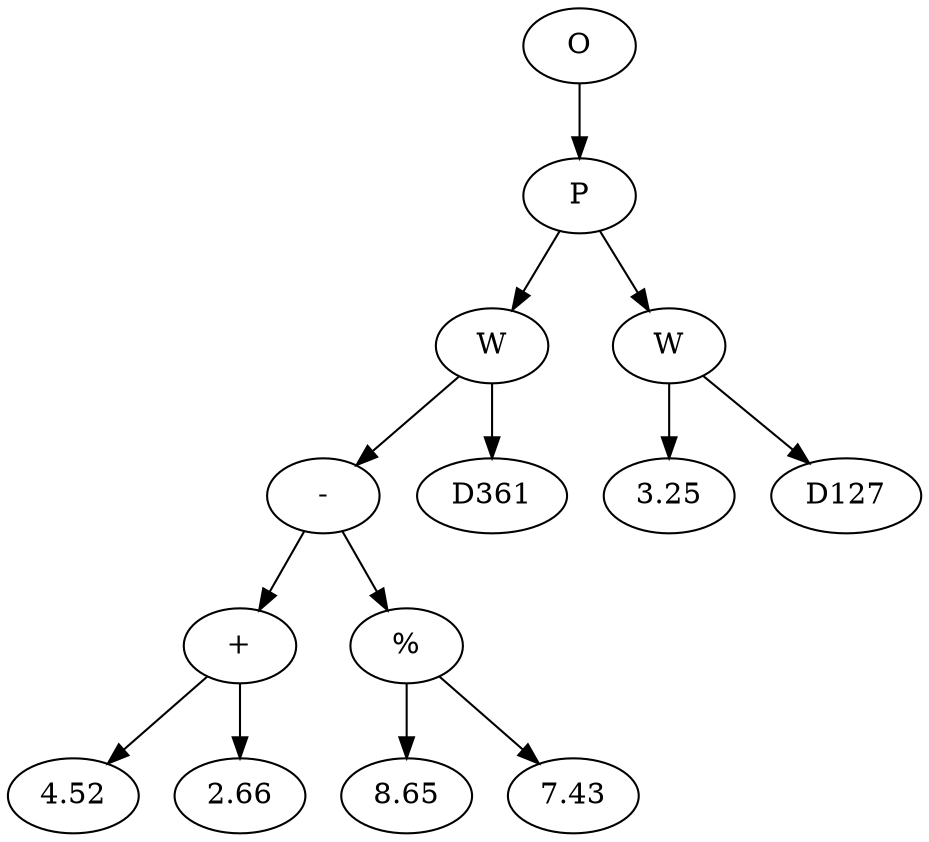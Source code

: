 // Tree
digraph {
	16540740 [label=O]
	16540741 [label=P]
	16540740 -> 16540741
	16540742 [label=W]
	16540741 -> 16540742
	16540743 [label="-"]
	16540742 -> 16540743
	16540744 [label="+"]
	16540743 -> 16540744
	16540745 [label=4.52]
	16540744 -> 16540745
	16540746 [label=2.66]
	16540744 -> 16540746
	16540747 [label="%"]
	16540743 -> 16540747
	16540748 [label=8.65]
	16540747 -> 16540748
	16540749 [label=7.43]
	16540747 -> 16540749
	16540750 [label=D361]
	16540742 -> 16540750
	16540751 [label=W]
	16540741 -> 16540751
	16540752 [label=3.25]
	16540751 -> 16540752
	16540753 [label=D127]
	16540751 -> 16540753
}
